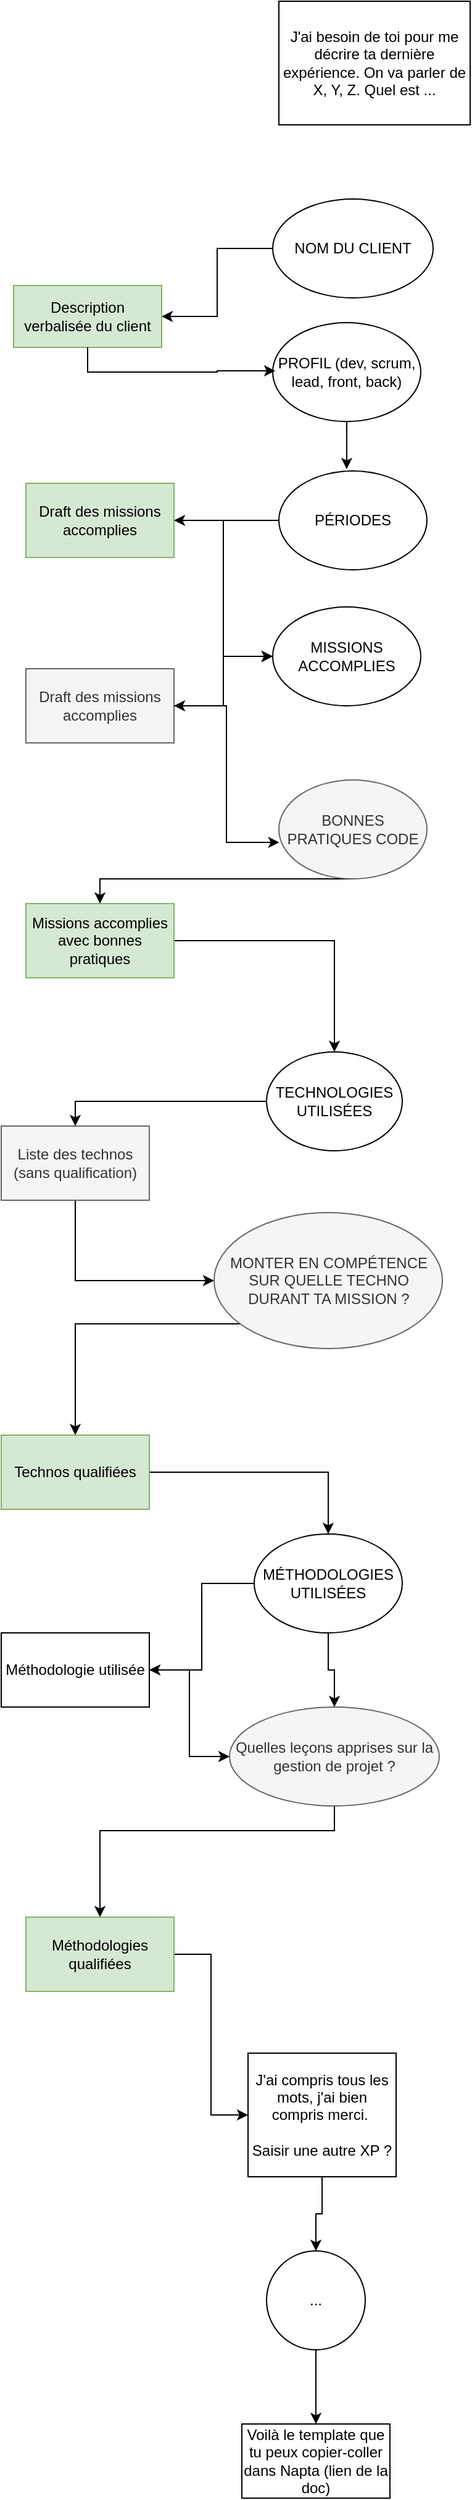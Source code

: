 <mxfile version="24.5.3" type="github">
  <diagram name="Page-1" id="lKbQUw9RVPmazEnuOnoC">
    <mxGraphModel dx="789" dy="553" grid="1" gridSize="10" guides="1" tooltips="1" connect="1" arrows="1" fold="1" page="1" pageScale="1" pageWidth="827" pageHeight="1169" math="0" shadow="0">
      <root>
        <mxCell id="0" />
        <mxCell id="1" parent="0" />
        <mxCell id="96W-rycw6KNxEAgTsfMm-1" value="J&#39;ai besoin de toi pour me décrire ta dernière expérience. On va parler de X, Y, Z. Quel est ..." style="whiteSpace=wrap;html=1;" vertex="1" parent="1">
          <mxGeometry x="395" y="20" width="155" height="100" as="geometry" />
        </mxCell>
        <mxCell id="96W-rycw6KNxEAgTsfMm-16" value="" style="edgeStyle=orthogonalEdgeStyle;rounded=0;orthogonalLoop=1;jettySize=auto;html=1;" edge="1" parent="1" source="96W-rycw6KNxEAgTsfMm-4" target="96W-rycw6KNxEAgTsfMm-15">
          <mxGeometry relative="1" as="geometry" />
        </mxCell>
        <mxCell id="96W-rycw6KNxEAgTsfMm-4" value="NOM DU CLIENT" style="ellipse;whiteSpace=wrap;html=1;" vertex="1" parent="1">
          <mxGeometry x="390" y="180" width="130" height="80" as="geometry" />
        </mxCell>
        <mxCell id="96W-rycw6KNxEAgTsfMm-24" value="" style="edgeStyle=orthogonalEdgeStyle;rounded=0;orthogonalLoop=1;jettySize=auto;html=1;" edge="1" parent="1" source="96W-rycw6KNxEAgTsfMm-7" target="96W-rycw6KNxEAgTsfMm-23">
          <mxGeometry relative="1" as="geometry" />
        </mxCell>
        <mxCell id="96W-rycw6KNxEAgTsfMm-7" value="MISSIONS ACCOMPLIES" style="ellipse;whiteSpace=wrap;html=1;" vertex="1" parent="1">
          <mxGeometry x="390" y="510" width="120" height="80" as="geometry" />
        </mxCell>
        <mxCell id="96W-rycw6KNxEAgTsfMm-40" style="edgeStyle=orthogonalEdgeStyle;rounded=0;orthogonalLoop=1;jettySize=auto;html=1;entryX=0.5;entryY=0;entryDx=0;entryDy=0;" edge="1" parent="1" source="96W-rycw6KNxEAgTsfMm-8" target="96W-rycw6KNxEAgTsfMm-38">
          <mxGeometry relative="1" as="geometry" />
        </mxCell>
        <mxCell id="96W-rycw6KNxEAgTsfMm-8" value="TECHNOLOGIES UTILISÉES" style="ellipse;whiteSpace=wrap;html=1;" vertex="1" parent="1">
          <mxGeometry x="385" y="870" width="110" height="80" as="geometry" />
        </mxCell>
        <mxCell id="96W-rycw6KNxEAgTsfMm-49" style="edgeStyle=orthogonalEdgeStyle;rounded=0;orthogonalLoop=1;jettySize=auto;html=1;entryX=0.5;entryY=0;entryDx=0;entryDy=0;" edge="1" parent="1" source="96W-rycw6KNxEAgTsfMm-9" target="96W-rycw6KNxEAgTsfMm-48">
          <mxGeometry relative="1" as="geometry" />
        </mxCell>
        <mxCell id="96W-rycw6KNxEAgTsfMm-52" value="" style="edgeStyle=orthogonalEdgeStyle;rounded=0;orthogonalLoop=1;jettySize=auto;html=1;" edge="1" parent="1" source="96W-rycw6KNxEAgTsfMm-9" target="96W-rycw6KNxEAgTsfMm-51">
          <mxGeometry relative="1" as="geometry" />
        </mxCell>
        <mxCell id="96W-rycw6KNxEAgTsfMm-9" value="MÉTHODOLOGIES UTILISÉES" style="ellipse;whiteSpace=wrap;html=1;" vertex="1" parent="1">
          <mxGeometry x="375" y="1260" width="120" height="80" as="geometry" />
        </mxCell>
        <mxCell id="96W-rycw6KNxEAgTsfMm-11" value="PROFIL (dev, scrum, lead, front, back)" style="ellipse;whiteSpace=wrap;html=1;" vertex="1" parent="1">
          <mxGeometry x="390" y="280" width="120" height="80" as="geometry" />
        </mxCell>
        <mxCell id="96W-rycw6KNxEAgTsfMm-21" value="" style="edgeStyle=orthogonalEdgeStyle;rounded=0;orthogonalLoop=1;jettySize=auto;html=1;" edge="1" parent="1" source="96W-rycw6KNxEAgTsfMm-56" target="96W-rycw6KNxEAgTsfMm-20">
          <mxGeometry relative="1" as="geometry" />
        </mxCell>
        <mxCell id="96W-rycw6KNxEAgTsfMm-58" style="edgeStyle=orthogonalEdgeStyle;rounded=0;orthogonalLoop=1;jettySize=auto;html=1;entryX=0.5;entryY=0;entryDx=0;entryDy=0;" edge="1" parent="1" source="96W-rycw6KNxEAgTsfMm-13" target="96W-rycw6KNxEAgTsfMm-56">
          <mxGeometry relative="1" as="geometry" />
        </mxCell>
        <mxCell id="96W-rycw6KNxEAgTsfMm-13" value="J&#39;ai compris tous les mots, j&#39;ai bien compris merci.&amp;nbsp;&lt;div&gt;&lt;br&gt;&lt;/div&gt;&lt;div&gt;Saisir une autre XP ?&lt;/div&gt;" style="whiteSpace=wrap;html=1;" vertex="1" parent="1">
          <mxGeometry x="370" y="1680" width="120" height="100" as="geometry" />
        </mxCell>
        <mxCell id="96W-rycw6KNxEAgTsfMm-15" value="Description verbalisée du client" style="whiteSpace=wrap;html=1;fillColor=#d5e8d4;strokeColor=#82b366;" vertex="1" parent="1">
          <mxGeometry x="180" y="250" width="120" height="50" as="geometry" />
        </mxCell>
        <mxCell id="96W-rycw6KNxEAgTsfMm-17" style="edgeStyle=orthogonalEdgeStyle;rounded=0;orthogonalLoop=1;jettySize=auto;html=1;entryX=0.017;entryY=0.613;entryDx=0;entryDy=0;entryPerimeter=0;" edge="1" parent="1" source="96W-rycw6KNxEAgTsfMm-15">
          <mxGeometry relative="1" as="geometry">
            <mxPoint x="392.04" y="319.04" as="targetPoint" />
            <Array as="points">
              <mxPoint x="240" y="320" />
              <mxPoint x="345" y="320" />
              <mxPoint x="345" y="319" />
            </Array>
          </mxGeometry>
        </mxCell>
        <mxCell id="96W-rycw6KNxEAgTsfMm-62" style="edgeStyle=orthogonalEdgeStyle;rounded=0;orthogonalLoop=1;jettySize=auto;html=1;entryX=1;entryY=0.5;entryDx=0;entryDy=0;" edge="1" parent="1" source="96W-rycw6KNxEAgTsfMm-6" target="96W-rycw6KNxEAgTsfMm-61">
          <mxGeometry relative="1" as="geometry" />
        </mxCell>
        <mxCell id="96W-rycw6KNxEAgTsfMm-6" value="PÉRIODES" style="ellipse;whiteSpace=wrap;html=1;" vertex="1" parent="1">
          <mxGeometry x="395" y="400" width="120" height="80" as="geometry" />
        </mxCell>
        <mxCell id="96W-rycw6KNxEAgTsfMm-20" value="Voilà le template que tu peux copier-coller dans Napta (lien de la doc)" style="whiteSpace=wrap;html=1;" vertex="1" parent="1">
          <mxGeometry x="365" y="1980" width="120" height="60" as="geometry" />
        </mxCell>
        <mxCell id="96W-rycw6KNxEAgTsfMm-22" style="edgeStyle=orthogonalEdgeStyle;rounded=0;orthogonalLoop=1;jettySize=auto;html=1;entryX=0.458;entryY=-0.019;entryDx=0;entryDy=0;entryPerimeter=0;" edge="1" parent="1" source="96W-rycw6KNxEAgTsfMm-11" target="96W-rycw6KNxEAgTsfMm-6">
          <mxGeometry relative="1" as="geometry" />
        </mxCell>
        <mxCell id="96W-rycw6KNxEAgTsfMm-29" value="" style="edgeStyle=orthogonalEdgeStyle;rounded=0;orthogonalLoop=1;jettySize=auto;html=1;" edge="1" parent="1" source="96W-rycw6KNxEAgTsfMm-23" target="96W-rycw6KNxEAgTsfMm-7">
          <mxGeometry relative="1" as="geometry" />
        </mxCell>
        <mxCell id="96W-rycw6KNxEAgTsfMm-30" value="" style="edgeStyle=orthogonalEdgeStyle;rounded=0;orthogonalLoop=1;jettySize=auto;html=1;" edge="1" parent="1" source="96W-rycw6KNxEAgTsfMm-23" target="96W-rycw6KNxEAgTsfMm-7">
          <mxGeometry relative="1" as="geometry" />
        </mxCell>
        <mxCell id="96W-rycw6KNxEAgTsfMm-23" value="Draft des missions accomplies" style="whiteSpace=wrap;html=1;fillColor=#f5f5f5;fontColor=#333333;strokeColor=#666666;" vertex="1" parent="1">
          <mxGeometry x="190" y="560" width="120" height="60" as="geometry" />
        </mxCell>
        <mxCell id="96W-rycw6KNxEAgTsfMm-34" style="edgeStyle=orthogonalEdgeStyle;rounded=0;orthogonalLoop=1;jettySize=auto;html=1;" edge="1" parent="1" source="96W-rycw6KNxEAgTsfMm-27" target="96W-rycw6KNxEAgTsfMm-8">
          <mxGeometry relative="1" as="geometry" />
        </mxCell>
        <mxCell id="96W-rycw6KNxEAgTsfMm-27" value="Missions accomplies avec bonnes pratiques" style="whiteSpace=wrap;html=1;fillColor=#d5e8d4;strokeColor=#82b366;" vertex="1" parent="1">
          <mxGeometry x="190" y="750" width="120" height="60" as="geometry" />
        </mxCell>
        <mxCell id="96W-rycw6KNxEAgTsfMm-33" style="edgeStyle=orthogonalEdgeStyle;rounded=0;orthogonalLoop=1;jettySize=auto;html=1;" edge="1" parent="1" source="96W-rycw6KNxEAgTsfMm-31" target="96W-rycw6KNxEAgTsfMm-27">
          <mxGeometry relative="1" as="geometry">
            <Array as="points">
              <mxPoint x="250" y="730" />
            </Array>
          </mxGeometry>
        </mxCell>
        <mxCell id="96W-rycw6KNxEAgTsfMm-31" value="BONNES PRATIQUES CODE" style="ellipse;whiteSpace=wrap;html=1;fillColor=#f5f5f5;fontColor=#333333;strokeColor=#666666;" vertex="1" parent="1">
          <mxGeometry x="395" y="650" width="120" height="80" as="geometry" />
        </mxCell>
        <mxCell id="96W-rycw6KNxEAgTsfMm-32" style="edgeStyle=orthogonalEdgeStyle;rounded=0;orthogonalLoop=1;jettySize=auto;html=1;entryX=0.003;entryY=0.631;entryDx=0;entryDy=0;entryPerimeter=0;" edge="1" parent="1" source="96W-rycw6KNxEAgTsfMm-23" target="96W-rycw6KNxEAgTsfMm-31">
          <mxGeometry relative="1" as="geometry" />
        </mxCell>
        <mxCell id="96W-rycw6KNxEAgTsfMm-41" style="edgeStyle=orthogonalEdgeStyle;rounded=0;orthogonalLoop=1;jettySize=auto;html=1;entryX=0;entryY=0.5;entryDx=0;entryDy=0;" edge="1" parent="1" source="96W-rycw6KNxEAgTsfMm-38" target="96W-rycw6KNxEAgTsfMm-39">
          <mxGeometry relative="1" as="geometry">
            <Array as="points">
              <mxPoint x="230" y="1055" />
            </Array>
          </mxGeometry>
        </mxCell>
        <mxCell id="96W-rycw6KNxEAgTsfMm-38" value="Liste des technos (sans qualification)" style="whiteSpace=wrap;html=1;fillColor=#f5f5f5;fontColor=#333333;strokeColor=#666666;" vertex="1" parent="1">
          <mxGeometry x="170" y="930" width="120" height="60" as="geometry" />
        </mxCell>
        <mxCell id="96W-rycw6KNxEAgTsfMm-44" style="edgeStyle=orthogonalEdgeStyle;rounded=0;orthogonalLoop=1;jettySize=auto;html=1;" edge="1" parent="1" source="96W-rycw6KNxEAgTsfMm-39" target="96W-rycw6KNxEAgTsfMm-42">
          <mxGeometry relative="1" as="geometry">
            <Array as="points">
              <mxPoint x="230" y="1090" />
            </Array>
          </mxGeometry>
        </mxCell>
        <mxCell id="96W-rycw6KNxEAgTsfMm-39" value="MONTER EN COMPÉTENCE SUR QUELLE TECHNO DURANT TA MISSION ?" style="ellipse;whiteSpace=wrap;html=1;fillColor=#f5f5f5;fontColor=#333333;strokeColor=#666666;" vertex="1" parent="1">
          <mxGeometry x="342.5" y="1000" width="185" height="110" as="geometry" />
        </mxCell>
        <mxCell id="96W-rycw6KNxEAgTsfMm-45" style="edgeStyle=orthogonalEdgeStyle;rounded=0;orthogonalLoop=1;jettySize=auto;html=1;entryX=0.5;entryY=0;entryDx=0;entryDy=0;" edge="1" parent="1" source="96W-rycw6KNxEAgTsfMm-42" target="96W-rycw6KNxEAgTsfMm-9">
          <mxGeometry relative="1" as="geometry" />
        </mxCell>
        <mxCell id="96W-rycw6KNxEAgTsfMm-42" value="Technos qualifiées" style="whiteSpace=wrap;html=1;fillColor=#d5e8d4;strokeColor=#82b366;" vertex="1" parent="1">
          <mxGeometry x="170" y="1180" width="120" height="60" as="geometry" />
        </mxCell>
        <mxCell id="96W-rycw6KNxEAgTsfMm-54" style="edgeStyle=orthogonalEdgeStyle;rounded=0;orthogonalLoop=1;jettySize=auto;html=1;entryX=0.5;entryY=0;entryDx=0;entryDy=0;" edge="1" parent="1" source="96W-rycw6KNxEAgTsfMm-48" target="96W-rycw6KNxEAgTsfMm-50">
          <mxGeometry relative="1" as="geometry">
            <Array as="points">
              <mxPoint x="440" y="1500" />
              <mxPoint x="250" y="1500" />
            </Array>
          </mxGeometry>
        </mxCell>
        <mxCell id="96W-rycw6KNxEAgTsfMm-48" value="&lt;span style=&quot;caret-color: rgb(51, 51, 51); color: rgb(51, 51, 51);&quot;&gt;Quelles leçons apprises sur la gestion de projet ?&lt;/span&gt;" style="ellipse;whiteSpace=wrap;html=1;fillColor=#f5f5f5;fontColor=#333333;strokeColor=#666666;" vertex="1" parent="1">
          <mxGeometry x="355" y="1400" width="170" height="80" as="geometry" />
        </mxCell>
        <mxCell id="96W-rycw6KNxEAgTsfMm-55" style="edgeStyle=orthogonalEdgeStyle;rounded=0;orthogonalLoop=1;jettySize=auto;html=1;entryX=0;entryY=0.5;entryDx=0;entryDy=0;" edge="1" parent="1" source="96W-rycw6KNxEAgTsfMm-50" target="96W-rycw6KNxEAgTsfMm-13">
          <mxGeometry relative="1" as="geometry" />
        </mxCell>
        <mxCell id="96W-rycw6KNxEAgTsfMm-50" value="Méthodologies qualifiées" style="whiteSpace=wrap;html=1;fillColor=#d5e8d4;strokeColor=#82b366;" vertex="1" parent="1">
          <mxGeometry x="190" y="1570" width="120" height="60" as="geometry" />
        </mxCell>
        <mxCell id="96W-rycw6KNxEAgTsfMm-53" style="edgeStyle=orthogonalEdgeStyle;rounded=0;orthogonalLoop=1;jettySize=auto;html=1;entryX=0;entryY=0.5;entryDx=0;entryDy=0;" edge="1" parent="1" source="96W-rycw6KNxEAgTsfMm-51" target="96W-rycw6KNxEAgTsfMm-48">
          <mxGeometry relative="1" as="geometry" />
        </mxCell>
        <mxCell id="96W-rycw6KNxEAgTsfMm-51" value="Méthodologie utilisée" style="whiteSpace=wrap;html=1;" vertex="1" parent="1">
          <mxGeometry x="170" y="1340" width="120" height="60" as="geometry" />
        </mxCell>
        <mxCell id="96W-rycw6KNxEAgTsfMm-56" value="..." style="ellipse;whiteSpace=wrap;html=1;" vertex="1" parent="1">
          <mxGeometry x="385" y="1840" width="80" height="80" as="geometry" />
        </mxCell>
        <mxCell id="96W-rycw6KNxEAgTsfMm-63" style="edgeStyle=orthogonalEdgeStyle;rounded=0;orthogonalLoop=1;jettySize=auto;html=1;entryX=0;entryY=0.5;entryDx=0;entryDy=0;" edge="1" parent="1" source="96W-rycw6KNxEAgTsfMm-61" target="96W-rycw6KNxEAgTsfMm-7">
          <mxGeometry relative="1" as="geometry" />
        </mxCell>
        <mxCell id="96W-rycw6KNxEAgTsfMm-61" value="Draft des missions accomplies" style="whiteSpace=wrap;html=1;fillColor=#d5e8d4;strokeColor=#82b366;" vertex="1" parent="1">
          <mxGeometry x="190" y="410" width="120" height="60" as="geometry" />
        </mxCell>
      </root>
    </mxGraphModel>
  </diagram>
</mxfile>

